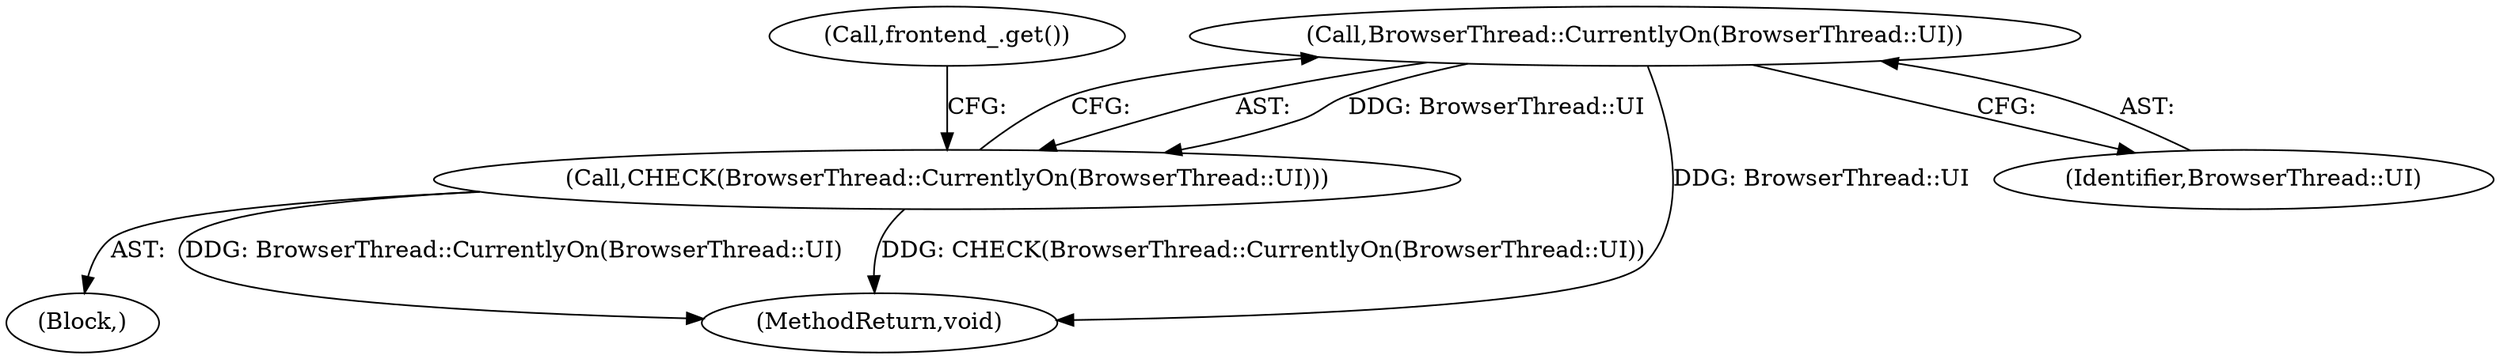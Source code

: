 digraph "0_Chrome_5fb88938e3210391f8c948f127fd96d9c2979119_0@API" {
"1000104" [label="(Call,BrowserThread::CurrentlyOn(BrowserThread::UI))"];
"1000103" [label="(Call,CHECK(BrowserThread::CurrentlyOn(BrowserThread::UI)))"];
"1000104" [label="(Call,BrowserThread::CurrentlyOn(BrowserThread::UI))"];
"1000102" [label="(Block,)"];
"1000110" [label="(MethodReturn,void)"];
"1000103" [label="(Call,CHECK(BrowserThread::CurrentlyOn(BrowserThread::UI)))"];
"1000105" [label="(Identifier,BrowserThread::UI)"];
"1000107" [label="(Call,frontend_.get())"];
"1000104" -> "1000103"  [label="AST: "];
"1000104" -> "1000105"  [label="CFG: "];
"1000105" -> "1000104"  [label="AST: "];
"1000103" -> "1000104"  [label="CFG: "];
"1000104" -> "1000110"  [label="DDG: BrowserThread::UI"];
"1000104" -> "1000103"  [label="DDG: BrowserThread::UI"];
"1000103" -> "1000102"  [label="AST: "];
"1000107" -> "1000103"  [label="CFG: "];
"1000103" -> "1000110"  [label="DDG: BrowserThread::CurrentlyOn(BrowserThread::UI)"];
"1000103" -> "1000110"  [label="DDG: CHECK(BrowserThread::CurrentlyOn(BrowserThread::UI))"];
}
